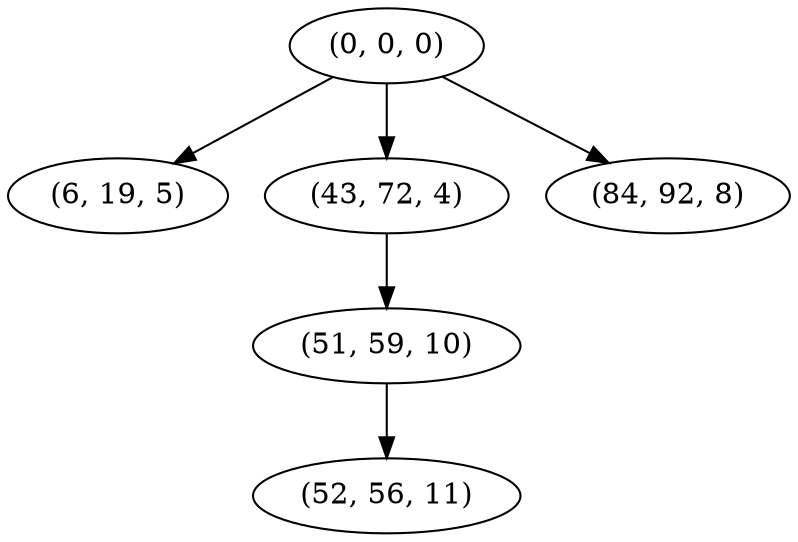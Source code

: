 digraph tree {
    "(0, 0, 0)";
    "(6, 19, 5)";
    "(43, 72, 4)";
    "(51, 59, 10)";
    "(52, 56, 11)";
    "(84, 92, 8)";
    "(0, 0, 0)" -> "(6, 19, 5)";
    "(0, 0, 0)" -> "(43, 72, 4)";
    "(0, 0, 0)" -> "(84, 92, 8)";
    "(43, 72, 4)" -> "(51, 59, 10)";
    "(51, 59, 10)" -> "(52, 56, 11)";
}
